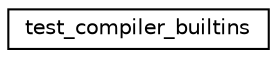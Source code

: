 digraph "Graphical Class Hierarchy"
{
  edge [fontname="Helvetica",fontsize="10",labelfontname="Helvetica",labelfontsize="10"];
  node [fontname="Helvetica",fontsize="10",shape=record];
  rankdir="LR";
  Node0 [label="test_compiler_builtins",height=0.2,width=0.4,color="black", fillcolor="white", style="filled",URL="$structtest__compiler__builtins.html"];
}
